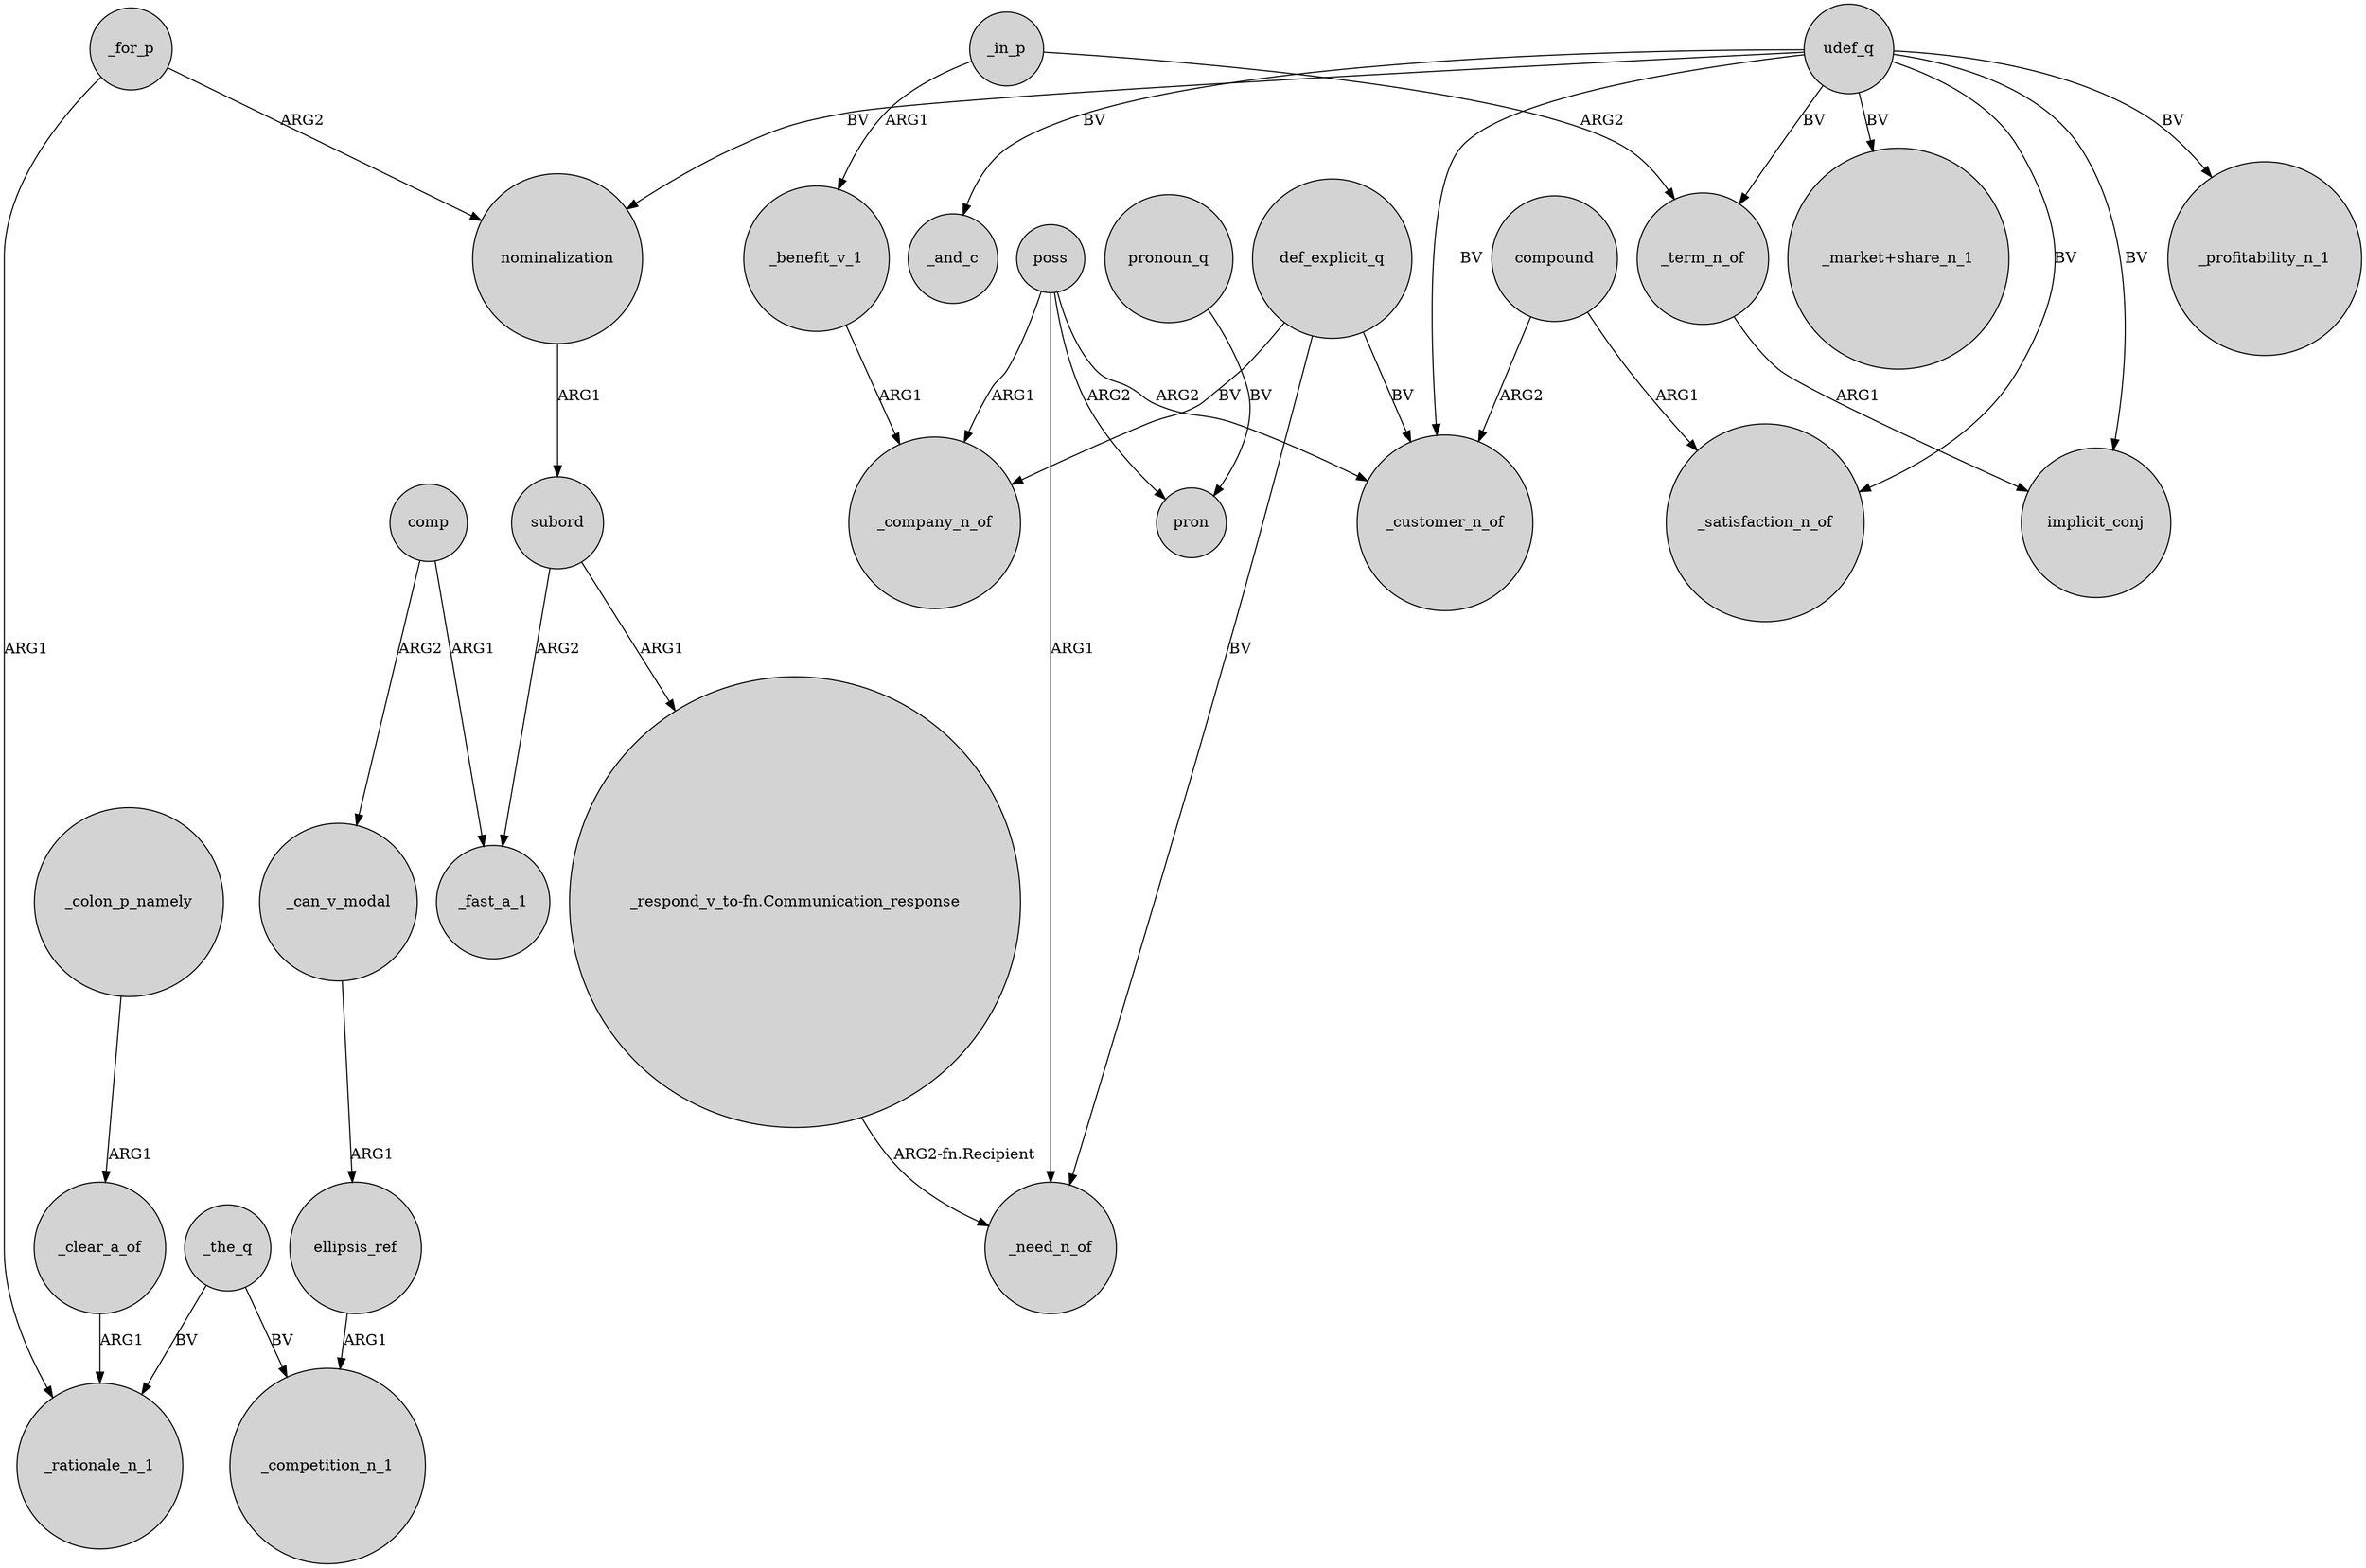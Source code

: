 digraph {
	node [shape=circle style=filled]
	subord -> _fast_a_1 [label=ARG2]
	_in_p -> _benefit_v_1 [label=ARG1]
	_the_q -> _competition_n_1 [label=BV]
	poss -> pron [label=ARG2]
	udef_q -> "_market+share_n_1" [label=BV]
	_for_p -> _rationale_n_1 [label=ARG1]
	def_explicit_q -> _customer_n_of [label=BV]
	comp -> _can_v_modal [label=ARG2]
	_for_p -> nominalization [label=ARG2]
	subord -> "_respond_v_to-fn.Communication_response" [label=ARG1]
	udef_q -> implicit_conj [label=BV]
	_benefit_v_1 -> _company_n_of [label=ARG1]
	def_explicit_q -> _company_n_of [label=BV]
	pronoun_q -> pron [label=BV]
	udef_q -> _profitability_n_1 [label=BV]
	compound -> _satisfaction_n_of [label=ARG1]
	nominalization -> subord [label=ARG1]
	_in_p -> _term_n_of [label=ARG2]
	_colon_p_namely -> _clear_a_of [label=ARG1]
	_the_q -> _rationale_n_1 [label=BV]
	_clear_a_of -> _rationale_n_1 [label=ARG1]
	udef_q -> _term_n_of [label=BV]
	udef_q -> _customer_n_of [label=BV]
	udef_q -> nominalization [label=BV]
	poss -> _customer_n_of [label=ARG2]
	"_respond_v_to-fn.Communication_response" -> _need_n_of [label="ARG2-fn.Recipient"]
	poss -> _company_n_of [label=ARG1]
	poss -> _need_n_of [label=ARG1]
	_term_n_of -> implicit_conj [label=ARG1]
	udef_q -> _satisfaction_n_of [label=BV]
	udef_q -> _and_c [label=BV]
	def_explicit_q -> _need_n_of [label=BV]
	compound -> _customer_n_of [label=ARG2]
	comp -> _fast_a_1 [label=ARG1]
	ellipsis_ref -> _competition_n_1 [label=ARG1]
	_can_v_modal -> ellipsis_ref [label=ARG1]
}
